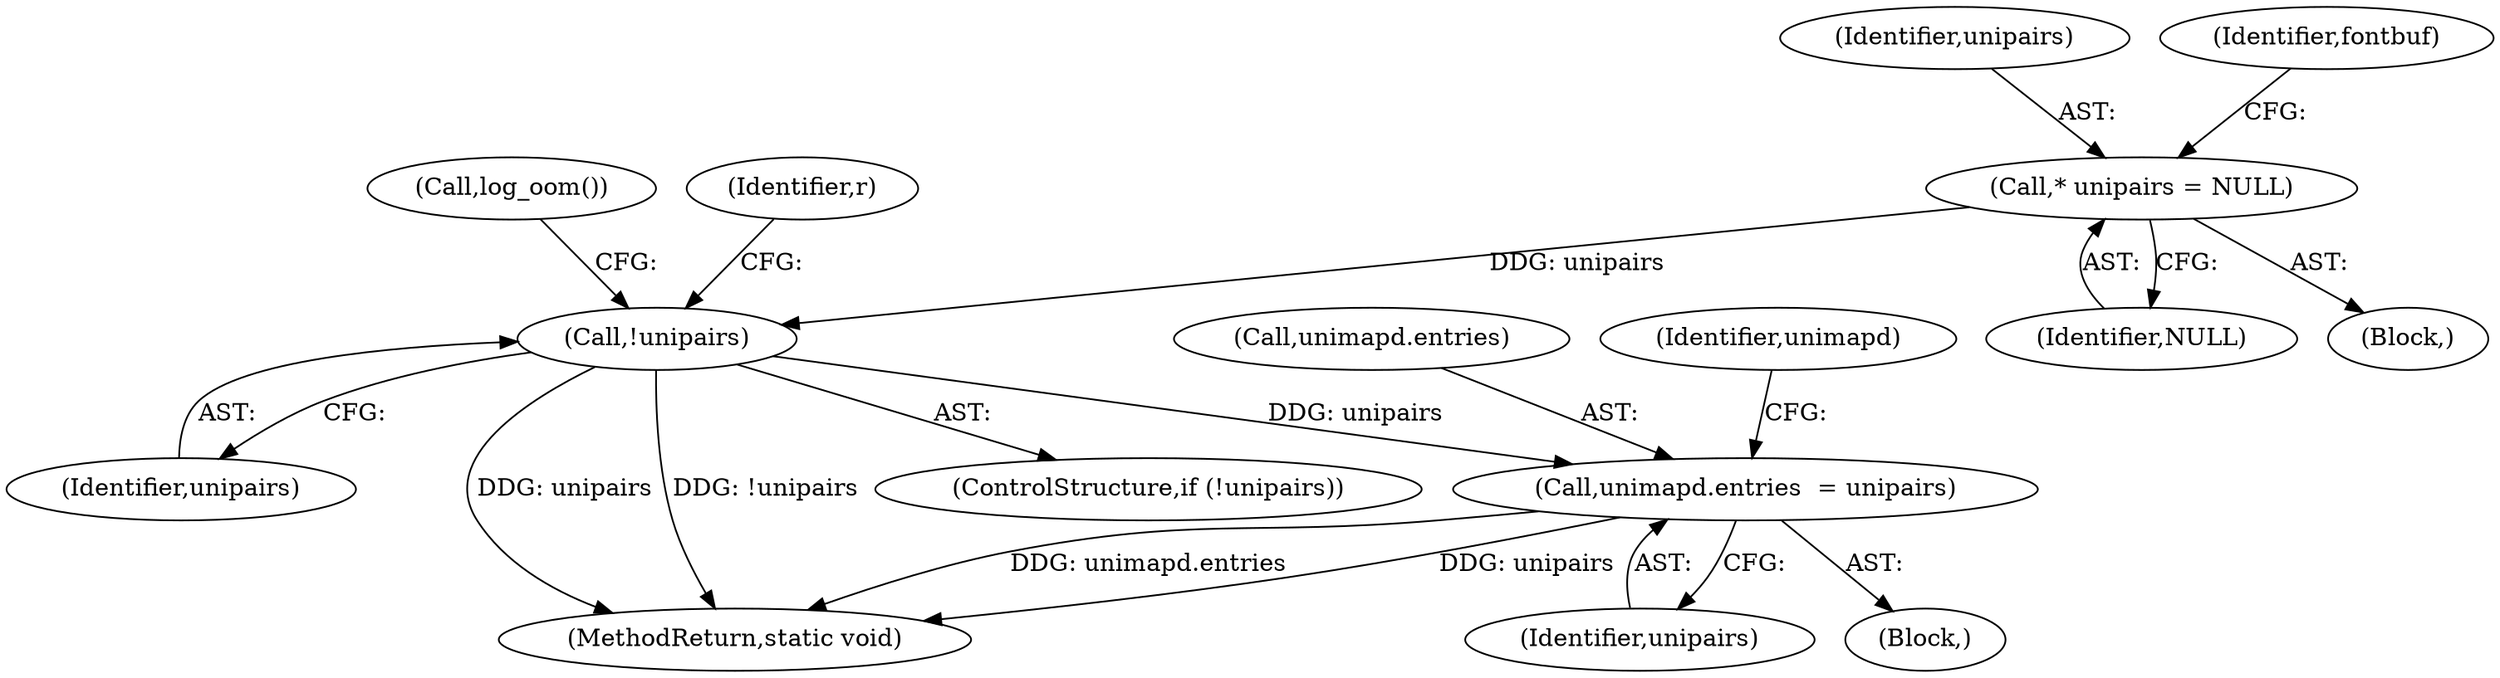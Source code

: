 digraph "0_systemd_9725f1a10f80f5e0ae7d9b60547458622aeb322f_1@pointer" {
"1000220" [label="(Call,unimapd.entries  = unipairs)"];
"1000126" [label="(Call,!unipairs)"];
"1000116" [label="(Call,* unipairs = NULL)"];
"1000399" [label="(MethodReturn,static void)"];
"1000129" [label="(Call,log_oom())"];
"1000126" [label="(Call,!unipairs)"];
"1000132" [label="(Identifier,r)"];
"1000111" [label="(Block,)"];
"1000125" [label="(ControlStructure,if (!unipairs))"];
"1000224" [label="(Identifier,unipairs)"];
"1000127" [label="(Identifier,unipairs)"];
"1000117" [label="(Identifier,unipairs)"];
"1000220" [label="(Call,unimapd.entries  = unipairs)"];
"1000221" [label="(Call,unimapd.entries)"];
"1000219" [label="(Block,)"];
"1000118" [label="(Identifier,NULL)"];
"1000121" [label="(Identifier,fontbuf)"];
"1000116" [label="(Call,* unipairs = NULL)"];
"1000227" [label="(Identifier,unimapd)"];
"1000220" -> "1000219"  [label="AST: "];
"1000220" -> "1000224"  [label="CFG: "];
"1000221" -> "1000220"  [label="AST: "];
"1000224" -> "1000220"  [label="AST: "];
"1000227" -> "1000220"  [label="CFG: "];
"1000220" -> "1000399"  [label="DDG: unimapd.entries"];
"1000220" -> "1000399"  [label="DDG: unipairs"];
"1000126" -> "1000220"  [label="DDG: unipairs"];
"1000126" -> "1000125"  [label="AST: "];
"1000126" -> "1000127"  [label="CFG: "];
"1000127" -> "1000126"  [label="AST: "];
"1000129" -> "1000126"  [label="CFG: "];
"1000132" -> "1000126"  [label="CFG: "];
"1000126" -> "1000399"  [label="DDG: !unipairs"];
"1000126" -> "1000399"  [label="DDG: unipairs"];
"1000116" -> "1000126"  [label="DDG: unipairs"];
"1000116" -> "1000111"  [label="AST: "];
"1000116" -> "1000118"  [label="CFG: "];
"1000117" -> "1000116"  [label="AST: "];
"1000118" -> "1000116"  [label="AST: "];
"1000121" -> "1000116"  [label="CFG: "];
}
